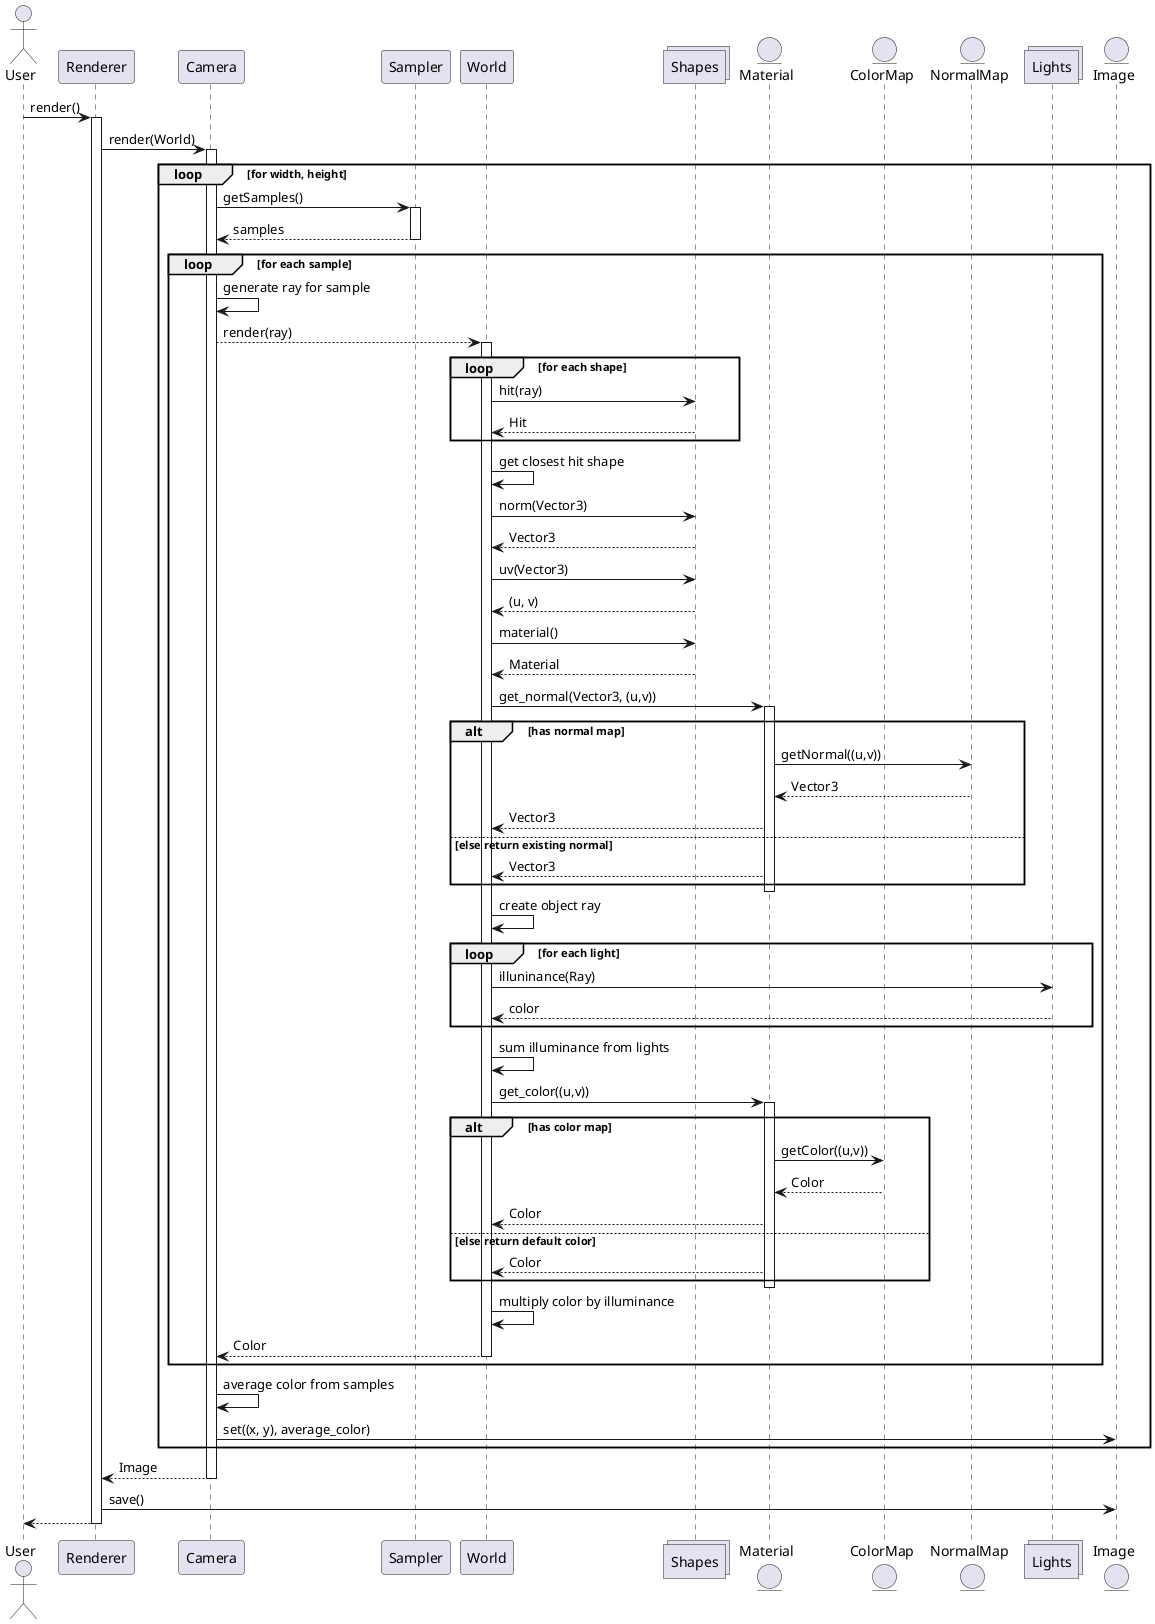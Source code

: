 @startuml

actor User
participant Renderer
participant Camera
participant Sampler
participant World
collections Shapes
entity Material
entity ColorMap
entity NormalMap
collections Lights
entity Image

User -> Renderer: render()
activate Renderer

Renderer -> Camera: render(World)
activate Camera

loop for width, height
    Camera -> Sampler: getSamples()
    activate Sampler
    Camera <--- Sampler: samples
    deactivate Sampler
    loop for each sample
        Camera -> Camera: generate ray for sample
        Camera --> World: render(ray)
        activate World

        loop for each shape
            World -> Shapes: hit(ray)
            World <-- Shapes: Hit
        end

        World -> World: get closest hit shape
        World -> Shapes: norm(Vector3)
        World <-- Shapes: Vector3
        World -> Shapes: uv(Vector3)
        World <-- Shapes: (u, v)
        World -> Shapes: material()
        World <-- Shapes: Material

        World -> Material: get_normal(Vector3, (u,v))
        activate Material
        alt has normal map
            Material -> NormalMap: getNormal((u,v))
            Material <-- NormalMap: Vector3
            World <-- Material: Vector3
        else else return existing normal
            World <-- Material: Vector3
        end
        deactivate Material

        World -> World: create object ray

        loop for each light
            World -> Lights: illuninance(Ray)
            World <-- Lights: color
        end
        World -> World: sum illuminance from lights

        World -> Material: get_color((u,v))
        activate Material
        alt has color map
            Material -> ColorMap: getColor((u,v))
            Material <-- ColorMap: Color
            World <-- Material: Color
        else else return default color
            World <-- Material: Color
        end
        deactivate Material

        World -> World: multiply color by illuminance

        Camera <-- World: Color
        deactivate World
    end
    Camera -> Camera: average color from samples
    Camera -> Image: set((x, y), average_color)
end


Renderer <-- Camera: Image
deactivate Camera


Renderer -> Image: save()

User <-- Renderer
deactivate Renderer


@enduml

